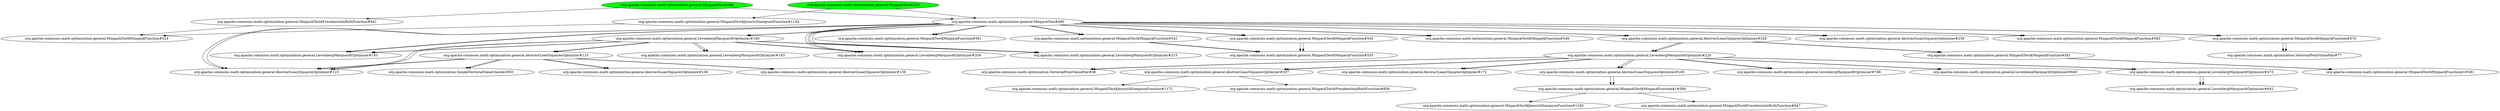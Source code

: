 digraph "cg/org.apache.commons.math.optimization.general.MinpackTest#146"
{
	"org.apache.commons.math.optimization.general.MinpackTest#325" [style=filled,fillcolor=green];
	"org.apache.commons.math.optimization.general.MinpackTest#325" -> "org.apache.commons.math.optimization.general.MinpackTest$JennrichSampsonFunction#1154";
	"org.apache.commons.math.optimization.general.MinpackTest$JennrichSampsonFunction#1154" -> "org.apache.commons.math.optimization.general.MinpackTest$MinpackFunction#524";
	"org.apache.commons.math.optimization.general.MinpackTest#325" -> "org.apache.commons.math.optimization.general.MinpackTest#490";
	"org.apache.commons.math.optimization.general.MinpackTest#490" -> "org.apache.commons.math.optimization.general.LevenbergMarquardtOptimizer#160";
	"org.apache.commons.math.optimization.general.LevenbergMarquardtOptimizer#160" -> "org.apache.commons.math.optimization.general.AbstractLeastSquaresOptimizer#115";
	"org.apache.commons.math.optimization.general.AbstractLeastSquaresOptimizer#115" -> "org.apache.commons.math.optimization.SimpleVectorialValueChecker#50";
	"org.apache.commons.math.optimization.general.AbstractLeastSquaresOptimizer#115" -> "org.apache.commons.math.optimization.general.AbstractLeastSquaresOptimizer#158";
	"org.apache.commons.math.optimization.general.AbstractLeastSquaresOptimizer#115" -> "org.apache.commons.math.optimization.general.AbstractLeastSquaresOptimizer#123";
	"org.apache.commons.math.optimization.general.AbstractLeastSquaresOptimizer#115" -> "org.apache.commons.math.optimization.general.AbstractLeastSquaresOptimizer#138";
	"org.apache.commons.math.optimization.general.LevenbergMarquardtOptimizer#160" -> "org.apache.commons.math.optimization.general.AbstractLeastSquaresOptimizer#123";
	"org.apache.commons.math.optimization.general.LevenbergMarquardtOptimizer#160" -> "org.apache.commons.math.optimization.general.LevenbergMarquardtOptimizer#183";
	"org.apache.commons.math.optimization.general.LevenbergMarquardtOptimizer#160" -> "org.apache.commons.math.optimization.general.LevenbergMarquardtOptimizer#193";
	"org.apache.commons.math.optimization.general.LevenbergMarquardtOptimizer#160" -> "org.apache.commons.math.optimization.general.LevenbergMarquardtOptimizer#204";
	"org.apache.commons.math.optimization.general.LevenbergMarquardtOptimizer#160" -> "org.apache.commons.math.optimization.general.LevenbergMarquardtOptimizer#215";
	"org.apache.commons.math.optimization.general.MinpackTest#490" -> "org.apache.commons.math.optimization.general.MinpackTest$MinpackFunction#561";
	"org.apache.commons.math.optimization.general.MinpackTest#490" -> "org.apache.commons.math.optimization.general.AbstractLeastSquaresOptimizer#123";
	"org.apache.commons.math.optimization.general.MinpackTest#490" -> "org.apache.commons.math.optimization.general.LevenbergMarquardtOptimizer#193";
	"org.apache.commons.math.optimization.general.MinpackTest#490" -> "org.apache.commons.math.optimization.general.LevenbergMarquardtOptimizer#204";
	"org.apache.commons.math.optimization.general.MinpackTest#490" -> "org.apache.commons.math.optimization.general.LevenbergMarquardtOptimizer#215";
	"org.apache.commons.math.optimization.general.MinpackTest#490" -> "org.apache.commons.math.optimization.general.MinpackTest$MinpackFunction#541";
	"org.apache.commons.math.optimization.general.MinpackTest$MinpackFunction#541" -> "org.apache.commons.math.optimization.general.MinpackTest$MinpackFunction#535";
	"org.apache.commons.math.optimization.general.MinpackTest#490" -> "org.apache.commons.math.optimization.general.MinpackTest$MinpackFunction#545";
	"org.apache.commons.math.optimization.general.MinpackTest$MinpackFunction#545" -> "org.apache.commons.math.optimization.general.MinpackTest$MinpackFunction#535";
	"org.apache.commons.math.optimization.general.MinpackTest#490" -> "org.apache.commons.math.optimization.general.MinpackTest$MinpackFunction#549";
	"org.apache.commons.math.optimization.general.MinpackTest#490" -> "org.apache.commons.math.optimization.general.AbstractLeastSquaresOptimizer#329";
	"org.apache.commons.math.optimization.general.AbstractLeastSquaresOptimizer#329" -> "org.apache.commons.math.optimization.general.MinpackTest$MinpackFunction#581";
	"org.apache.commons.math.optimization.general.MinpackTest$MinpackFunction#581" -> "org.apache.commons.math.optimization.general.MinpackTest$MinpackFunction$1#581";
	"org.apache.commons.math.optimization.general.AbstractLeastSquaresOptimizer#329" -> "org.apache.commons.math.optimization.general.LevenbergMarquardtOptimizer#224";
	"org.apache.commons.math.optimization.general.LevenbergMarquardtOptimizer#224" -> "org.apache.commons.math.optimization.general.AbstractLeastSquaresOptimizer#207";
	"org.apache.commons.math.optimization.general.AbstractLeastSquaresOptimizer#207" -> "org.apache.commons.math.optimization.general.MinpackTest$JennrichSampsonFunction#1172";
	"org.apache.commons.math.optimization.general.LevenbergMarquardtOptimizer#224" -> "org.apache.commons.math.optimization.general.AbstractLeastSquaresOptimizer#172";
	"org.apache.commons.math.optimization.general.LevenbergMarquardtOptimizer#224" -> "org.apache.commons.math.optimization.general.AbstractLeastSquaresOptimizer#183";
	"org.apache.commons.math.optimization.general.AbstractLeastSquaresOptimizer#183" -> "org.apache.commons.math.optimization.general.MinpackTest$MinpackFunction$1#584";
	"org.apache.commons.math.optimization.general.MinpackTest$MinpackFunction$1#584" -> "org.apache.commons.math.optimization.general.MinpackTest$JennrichSampsonFunction#1160";
	"org.apache.commons.math.optimization.general.LevenbergMarquardtOptimizer#224" -> "org.apache.commons.math.optimization.general.LevenbergMarquardtOptimizer#766";
	"org.apache.commons.math.optimization.general.LevenbergMarquardtOptimizer#224" -> "org.apache.commons.math.optimization.general.LevenbergMarquardtOptimizer#840";
	"org.apache.commons.math.optimization.general.LevenbergMarquardtOptimizer#224" -> "org.apache.commons.math.optimization.general.LevenbergMarquardtOptimizer#473";
	"org.apache.commons.math.optimization.general.LevenbergMarquardtOptimizer#473" -> "org.apache.commons.math.optimization.general.LevenbergMarquardtOptimizer#642";
	"org.apache.commons.math.optimization.general.LevenbergMarquardtOptimizer#224" -> "org.apache.commons.math.optimization.VectorialPointValuePair#46";
	"org.apache.commons.math.optimization.general.MinpackTest#490" -> "org.apache.commons.math.optimization.general.AbstractLeastSquaresOptimizer#239";
	"org.apache.commons.math.optimization.general.MinpackTest#490" -> "org.apache.commons.math.optimization.general.MinpackTest$MinpackFunction#565";
	"org.apache.commons.math.optimization.general.MinpackTest#490" -> "org.apache.commons.math.optimization.general.MinpackTest$MinpackFunction#570";
	"org.apache.commons.math.optimization.general.MinpackTest$MinpackFunction#570" -> "org.apache.commons.math.optimization.VectorialPointValuePair#77";
	"org.apache.commons.math.optimization.general.MinpackTest#146" [style=filled,fillcolor=green];
	"org.apache.commons.math.optimization.general.MinpackTest#146" -> "org.apache.commons.math.optimization.general.MinpackTest$FreudensteinRothFunction#841";
	"org.apache.commons.math.optimization.general.MinpackTest$FreudensteinRothFunction#841" -> "org.apache.commons.math.optimization.general.MinpackTest$MinpackFunction#524";
	"org.apache.commons.math.optimization.general.MinpackTest#146" -> "org.apache.commons.math.optimization.general.MinpackTest#490";
	"org.apache.commons.math.optimization.general.MinpackTest#490" -> "org.apache.commons.math.optimization.general.LevenbergMarquardtOptimizer#160";
	"org.apache.commons.math.optimization.general.LevenbergMarquardtOptimizer#160" -> "org.apache.commons.math.optimization.general.AbstractLeastSquaresOptimizer#115";
	"org.apache.commons.math.optimization.general.AbstractLeastSquaresOptimizer#115" -> "org.apache.commons.math.optimization.SimpleVectorialValueChecker#50";
	"org.apache.commons.math.optimization.general.AbstractLeastSquaresOptimizer#115" -> "org.apache.commons.math.optimization.general.AbstractLeastSquaresOptimizer#158";
	"org.apache.commons.math.optimization.general.AbstractLeastSquaresOptimizer#115" -> "org.apache.commons.math.optimization.general.AbstractLeastSquaresOptimizer#123";
	"org.apache.commons.math.optimization.general.AbstractLeastSquaresOptimizer#115" -> "org.apache.commons.math.optimization.general.AbstractLeastSquaresOptimizer#138";
	"org.apache.commons.math.optimization.general.LevenbergMarquardtOptimizer#160" -> "org.apache.commons.math.optimization.general.AbstractLeastSquaresOptimizer#123";
	"org.apache.commons.math.optimization.general.LevenbergMarquardtOptimizer#160" -> "org.apache.commons.math.optimization.general.LevenbergMarquardtOptimizer#183";
	"org.apache.commons.math.optimization.general.LevenbergMarquardtOptimizer#160" -> "org.apache.commons.math.optimization.general.LevenbergMarquardtOptimizer#193";
	"org.apache.commons.math.optimization.general.LevenbergMarquardtOptimizer#160" -> "org.apache.commons.math.optimization.general.LevenbergMarquardtOptimizer#204";
	"org.apache.commons.math.optimization.general.LevenbergMarquardtOptimizer#160" -> "org.apache.commons.math.optimization.general.LevenbergMarquardtOptimizer#215";
	"org.apache.commons.math.optimization.general.MinpackTest#490" -> "org.apache.commons.math.optimization.general.MinpackTest$MinpackFunction#561";
	"org.apache.commons.math.optimization.general.MinpackTest#490" -> "org.apache.commons.math.optimization.general.AbstractLeastSquaresOptimizer#123";
	"org.apache.commons.math.optimization.general.MinpackTest#490" -> "org.apache.commons.math.optimization.general.LevenbergMarquardtOptimizer#193";
	"org.apache.commons.math.optimization.general.MinpackTest#490" -> "org.apache.commons.math.optimization.general.LevenbergMarquardtOptimizer#204";
	"org.apache.commons.math.optimization.general.MinpackTest#490" -> "org.apache.commons.math.optimization.general.LevenbergMarquardtOptimizer#215";
	"org.apache.commons.math.optimization.general.MinpackTest#490" -> "org.apache.commons.math.optimization.general.MinpackTest$MinpackFunction#541";
	"org.apache.commons.math.optimization.general.MinpackTest$MinpackFunction#541" -> "org.apache.commons.math.optimization.general.MinpackTest$MinpackFunction#535";
	"org.apache.commons.math.optimization.general.MinpackTest#490" -> "org.apache.commons.math.optimization.general.MinpackTest$MinpackFunction#545";
	"org.apache.commons.math.optimization.general.MinpackTest$MinpackFunction#545" -> "org.apache.commons.math.optimization.general.MinpackTest$MinpackFunction#535";
	"org.apache.commons.math.optimization.general.MinpackTest#490" -> "org.apache.commons.math.optimization.general.MinpackTest$MinpackFunction#549";
	"org.apache.commons.math.optimization.general.MinpackTest#490" -> "org.apache.commons.math.optimization.general.AbstractLeastSquaresOptimizer#329";
	"org.apache.commons.math.optimization.general.AbstractLeastSquaresOptimizer#329" -> "org.apache.commons.math.optimization.general.MinpackTest$MinpackFunction#581";
	"org.apache.commons.math.optimization.general.MinpackTest$MinpackFunction#581" -> "org.apache.commons.math.optimization.general.MinpackTest$MinpackFunction$1#581";
	"org.apache.commons.math.optimization.general.AbstractLeastSquaresOptimizer#329" -> "org.apache.commons.math.optimization.general.LevenbergMarquardtOptimizer#224";
	"org.apache.commons.math.optimization.general.LevenbergMarquardtOptimizer#224" -> "org.apache.commons.math.optimization.general.AbstractLeastSquaresOptimizer#207";
	"org.apache.commons.math.optimization.general.AbstractLeastSquaresOptimizer#207" -> "org.apache.commons.math.optimization.general.MinpackTest$FreudensteinRothFunction#856";
	"org.apache.commons.math.optimization.general.LevenbergMarquardtOptimizer#224" -> "org.apache.commons.math.optimization.general.AbstractLeastSquaresOptimizer#172";
	"org.apache.commons.math.optimization.general.LevenbergMarquardtOptimizer#224" -> "org.apache.commons.math.optimization.general.AbstractLeastSquaresOptimizer#183";
	"org.apache.commons.math.optimization.general.AbstractLeastSquaresOptimizer#183" -> "org.apache.commons.math.optimization.general.MinpackTest$MinpackFunction$1#584";
	"org.apache.commons.math.optimization.general.MinpackTest$MinpackFunction$1#584" -> "org.apache.commons.math.optimization.general.MinpackTest$FreudensteinRothFunction#847";
	"org.apache.commons.math.optimization.general.LevenbergMarquardtOptimizer#224" -> "org.apache.commons.math.optimization.general.LevenbergMarquardtOptimizer#766";
	"org.apache.commons.math.optimization.general.LevenbergMarquardtOptimizer#224" -> "org.apache.commons.math.optimization.general.LevenbergMarquardtOptimizer#840";
	"org.apache.commons.math.optimization.general.LevenbergMarquardtOptimizer#224" -> "org.apache.commons.math.optimization.general.LevenbergMarquardtOptimizer#473";
	"org.apache.commons.math.optimization.general.LevenbergMarquardtOptimizer#473" -> "org.apache.commons.math.optimization.general.LevenbergMarquardtOptimizer#642";
	"org.apache.commons.math.optimization.general.LevenbergMarquardtOptimizer#224" -> "org.apache.commons.math.optimization.VectorialPointValuePair#46";
	"org.apache.commons.math.optimization.general.MinpackTest#490" -> "org.apache.commons.math.optimization.general.AbstractLeastSquaresOptimizer#239";
	"org.apache.commons.math.optimization.general.MinpackTest#490" -> "org.apache.commons.math.optimization.general.MinpackTest$MinpackFunction#565";
	"org.apache.commons.math.optimization.general.MinpackTest#490" -> "org.apache.commons.math.optimization.general.MinpackTest$MinpackFunction#570";
	"org.apache.commons.math.optimization.general.MinpackTest$MinpackFunction#570" -> "org.apache.commons.math.optimization.VectorialPointValuePair#77";
}
